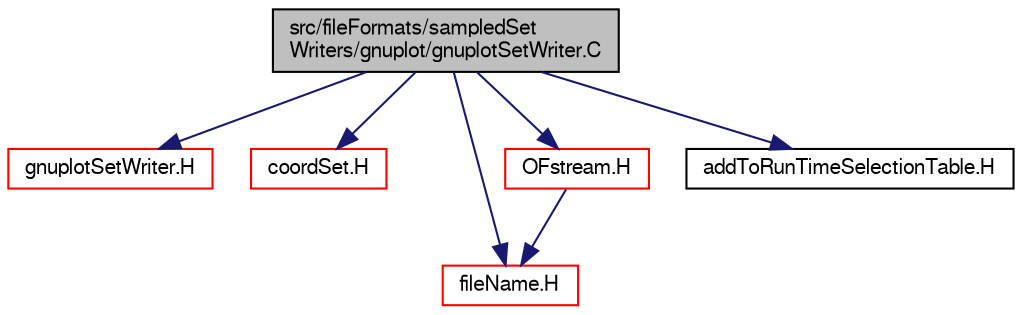 digraph "src/fileFormats/sampledSetWriters/gnuplot/gnuplotSetWriter.C"
{
  bgcolor="transparent";
  edge [fontname="FreeSans",fontsize="10",labelfontname="FreeSans",labelfontsize="10"];
  node [fontname="FreeSans",fontsize="10",shape=record];
  Node0 [label="src/fileFormats/sampledSet\lWriters/gnuplot/gnuplotSetWriter.C",height=0.2,width=0.4,color="black", fillcolor="grey75", style="filled", fontcolor="black"];
  Node0 -> Node1 [color="midnightblue",fontsize="10",style="solid",fontname="FreeSans"];
  Node1 [label="gnuplotSetWriter.H",height=0.2,width=0.4,color="red",URL="$a01118.html"];
  Node0 -> Node101 [color="midnightblue",fontsize="10",style="solid",fontname="FreeSans"];
  Node101 [label="coordSet.H",height=0.2,width=0.4,color="red",URL="$a01088.html"];
  Node0 -> Node3 [color="midnightblue",fontsize="10",style="solid",fontname="FreeSans"];
  Node3 [label="fileName.H",height=0.2,width=0.4,color="red",URL="$a12584.html"];
  Node0 -> Node115 [color="midnightblue",fontsize="10",style="solid",fontname="FreeSans"];
  Node115 [label="OFstream.H",height=0.2,width=0.4,color="red",URL="$a09065.html"];
  Node115 -> Node3 [color="midnightblue",fontsize="10",style="solid",fontname="FreeSans"];
  Node0 -> Node117 [color="midnightblue",fontsize="10",style="solid",fontname="FreeSans"];
  Node117 [label="addToRunTimeSelectionTable.H",height=0.2,width=0.4,color="black",URL="$a09263.html",tooltip="Macros for easy insertion into run-time selection tables. "];
}
